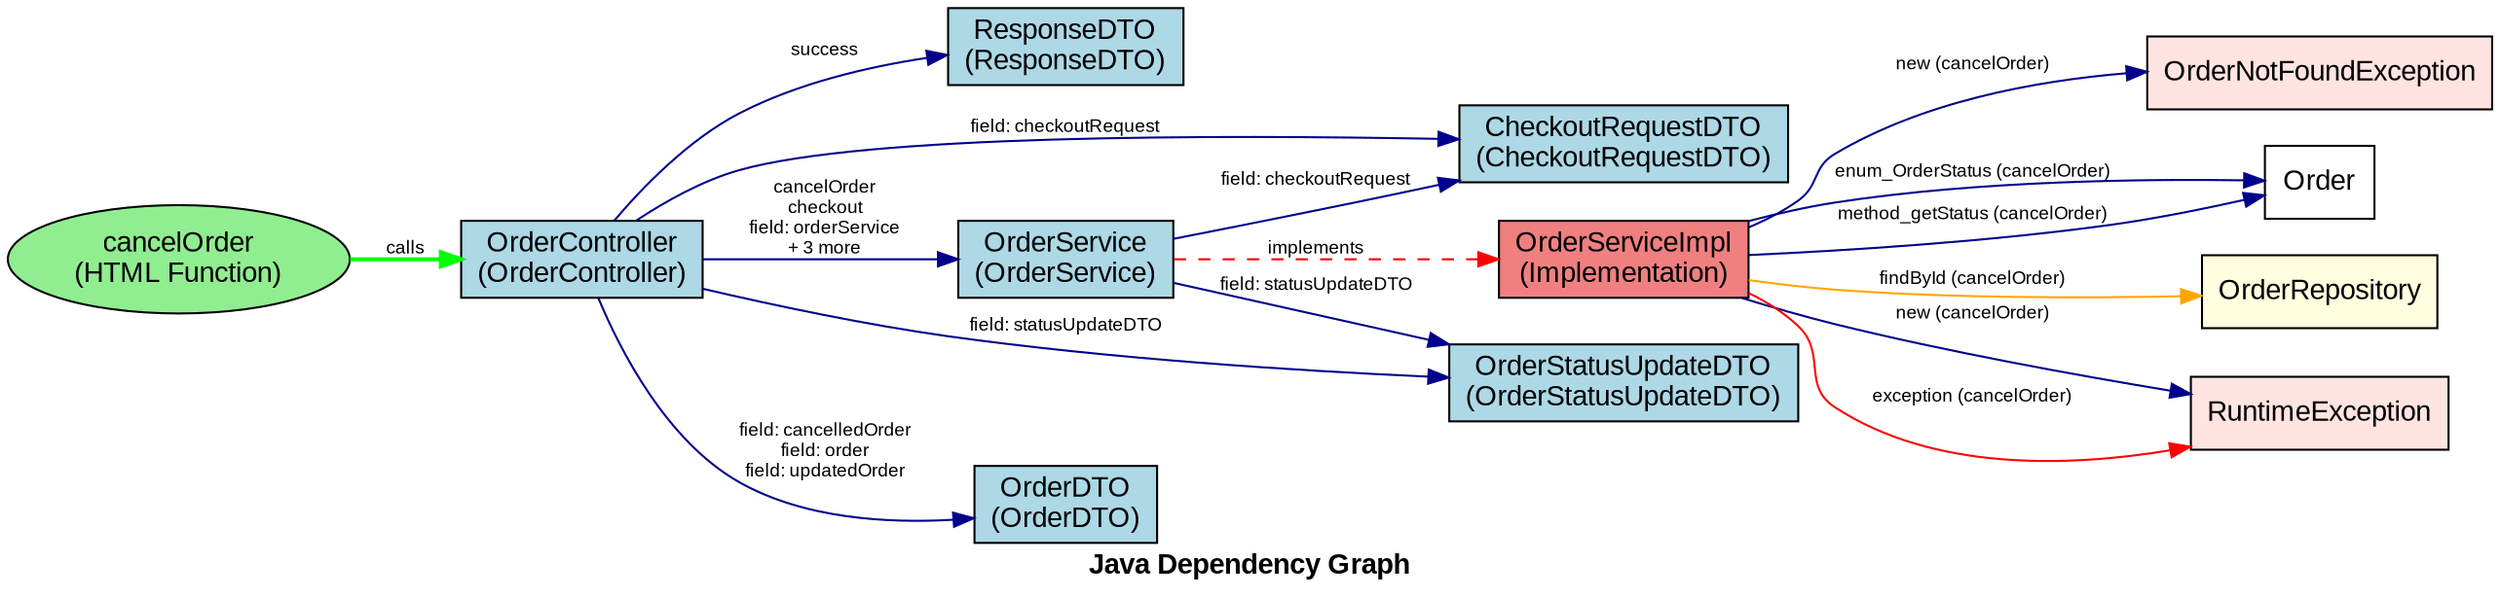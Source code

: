 digraph JavaDependencies {
    rankdir=LR;
    node [shape=box, style=filled, fillcolor=lightblue, fontname="Arial"];
    edge [fontname="Arial", fontsize=9, color=darkblue];
    graph [fontname="Arial Bold", fontsize=14, label="Java Dependency Graph"];

    "OrderController" [label="OrderController\n(OrderController)", URL="javascript:showNodeInfo('OrderController')", fillcolor="lightblue"];
    "ResponseDTO" [label="ResponseDTO\n(ResponseDTO)", URL="javascript:showNodeInfo('ResponseDTO')", fillcolor="lightblue"];
    "OrderService" [label="OrderService\n(OrderService)", URL="javascript:showNodeInfo('OrderService')", fillcolor="lightblue"];
    "CheckoutRequestDTO" [label="CheckoutRequestDTO\n(CheckoutRequestDTO)", URL="javascript:showNodeInfo('CheckoutRequestDTO')", fillcolor="lightblue"];
    "OrderDTO" [label="OrderDTO\n(OrderDTO)", URL="javascript:showNodeInfo('OrderDTO')", fillcolor="lightblue"];
    "OrderStatusUpdateDTO" [label="OrderStatusUpdateDTO\n(OrderStatusUpdateDTO)", URL="javascript:showNodeInfo('OrderStatusUpdateDTO')", fillcolor="lightblue"];

    // Dependencies with method calls
    "OrderController" -> "ResponseDTO" [label="success", URL="javascript:showEdgeInfo('OrderController', 'ResponseDTO')"];
    "OrderController" -> "OrderService" [label="cancelOrder\ncheckout\nfield: orderService\n+ 3 more", URL="javascript:showEdgeInfo('OrderController', 'OrderService')"];
    "OrderController" -> "OrderDTO" [label="field: cancelledOrder\nfield: order\nfield: updatedOrder", URL="javascript:showEdgeInfo('OrderController', 'OrderDTO')"];
    "OrderController" -> "CheckoutRequestDTO" [label="field: checkoutRequest", URL="javascript:showEdgeInfo('OrderController', 'CheckoutRequestDTO')"];
    "OrderController" -> "OrderStatusUpdateDTO" [label="field: statusUpdateDTO", URL="javascript:showEdgeInfo('OrderController', 'OrderStatusUpdateDTO')"];
    "OrderService" -> "CheckoutRequestDTO" [label="field: checkoutRequest", URL="javascript:showEdgeInfo('OrderService', 'CheckoutRequestDTO')"];
    "OrderService" -> "OrderStatusUpdateDTO" [label="field: statusUpdateDTO", URL="javascript:showEdgeInfo('OrderService', 'OrderStatusUpdateDTO')"];

    // Service Implementation Nodes
    "OrderServiceImpl" [label="OrderServiceImpl\n(Implementation)", URL="javascript:showNodeInfo('OrderServiceImpl')", fillcolor="lightcoral", shape="box"];
    "OrderService" -> "OrderServiceImpl" [label="implements", URL="javascript:showEdgeInfo('OrderService', 'OrderServiceImpl')", color="red", style="dashed"];

    // cancelOrder method dependencies in OrderServiceImpl
    "OrderNotFoundException" [label="OrderNotFoundException", URL="javascript:showNodeInfo('OrderNotFoundException')", fillcolor="mistyrose", shape="box"];
    "OrderServiceImpl" -> "OrderNotFoundException" [label="new (cancelOrder)", URL="javascript:showEdgeInfo('OrderServiceImpl', 'OrderNotFoundException')"];
    "Order" [label="Order", URL="javascript:showNodeInfo('Order')", fillcolor="white", shape="box"];
    "OrderServiceImpl" -> "Order" [label="enum_OrderStatus (cancelOrder)", URL="javascript:showEdgeInfo('OrderServiceImpl', 'Order')"];
    "OrderRepository" [label="OrderRepository", URL="javascript:showNodeInfo('OrderRepository')", fillcolor="lightyellow", shape="box"];
    "OrderServiceImpl" -> "OrderRepository" [label="findById (cancelOrder)", URL="javascript:showEdgeInfo('OrderServiceImpl', 'OrderRepository')", color="orange"];
    "Order" [label="Order", URL="javascript:showNodeInfo('Order')", fillcolor="white", shape="box"];
    "OrderServiceImpl" -> "Order" [label="method_getStatus (cancelOrder)", URL="javascript:showEdgeInfo('OrderServiceImpl', 'Order')"];
    "RuntimeException" [label="RuntimeException", URL="javascript:showNodeInfo('RuntimeException')", fillcolor="mistyrose", shape="box"];
    "OrderServiceImpl" -> "RuntimeException" [label="new (cancelOrder)", URL="javascript:showEdgeInfo('OrderServiceImpl', 'RuntimeException')"];
    "RuntimeException" [label="RuntimeException", URL="javascript:showNodeInfo('RuntimeException')", fillcolor="mistyrose", shape="box"];
    "OrderServiceImpl" -> "RuntimeException" [label="exception (cancelOrder)", URL="javascript:showEdgeInfo('OrderServiceImpl', 'RuntimeException')", color="red"];

    // HTML Function Nodes
    "HTML_cancelOrder" [label="cancelOrder\n(HTML Function)", URL="javascript:showNodeInfo('HTML_cancelOrder')", fillcolor="lightgreen", shape="ellipse"];
    "HTML_cancelOrder" -> "OrderController" [label="calls", URL="javascript:showEdgeInfo('HTML_cancelOrder', 'OrderController')", color="green", style="bold"];
}